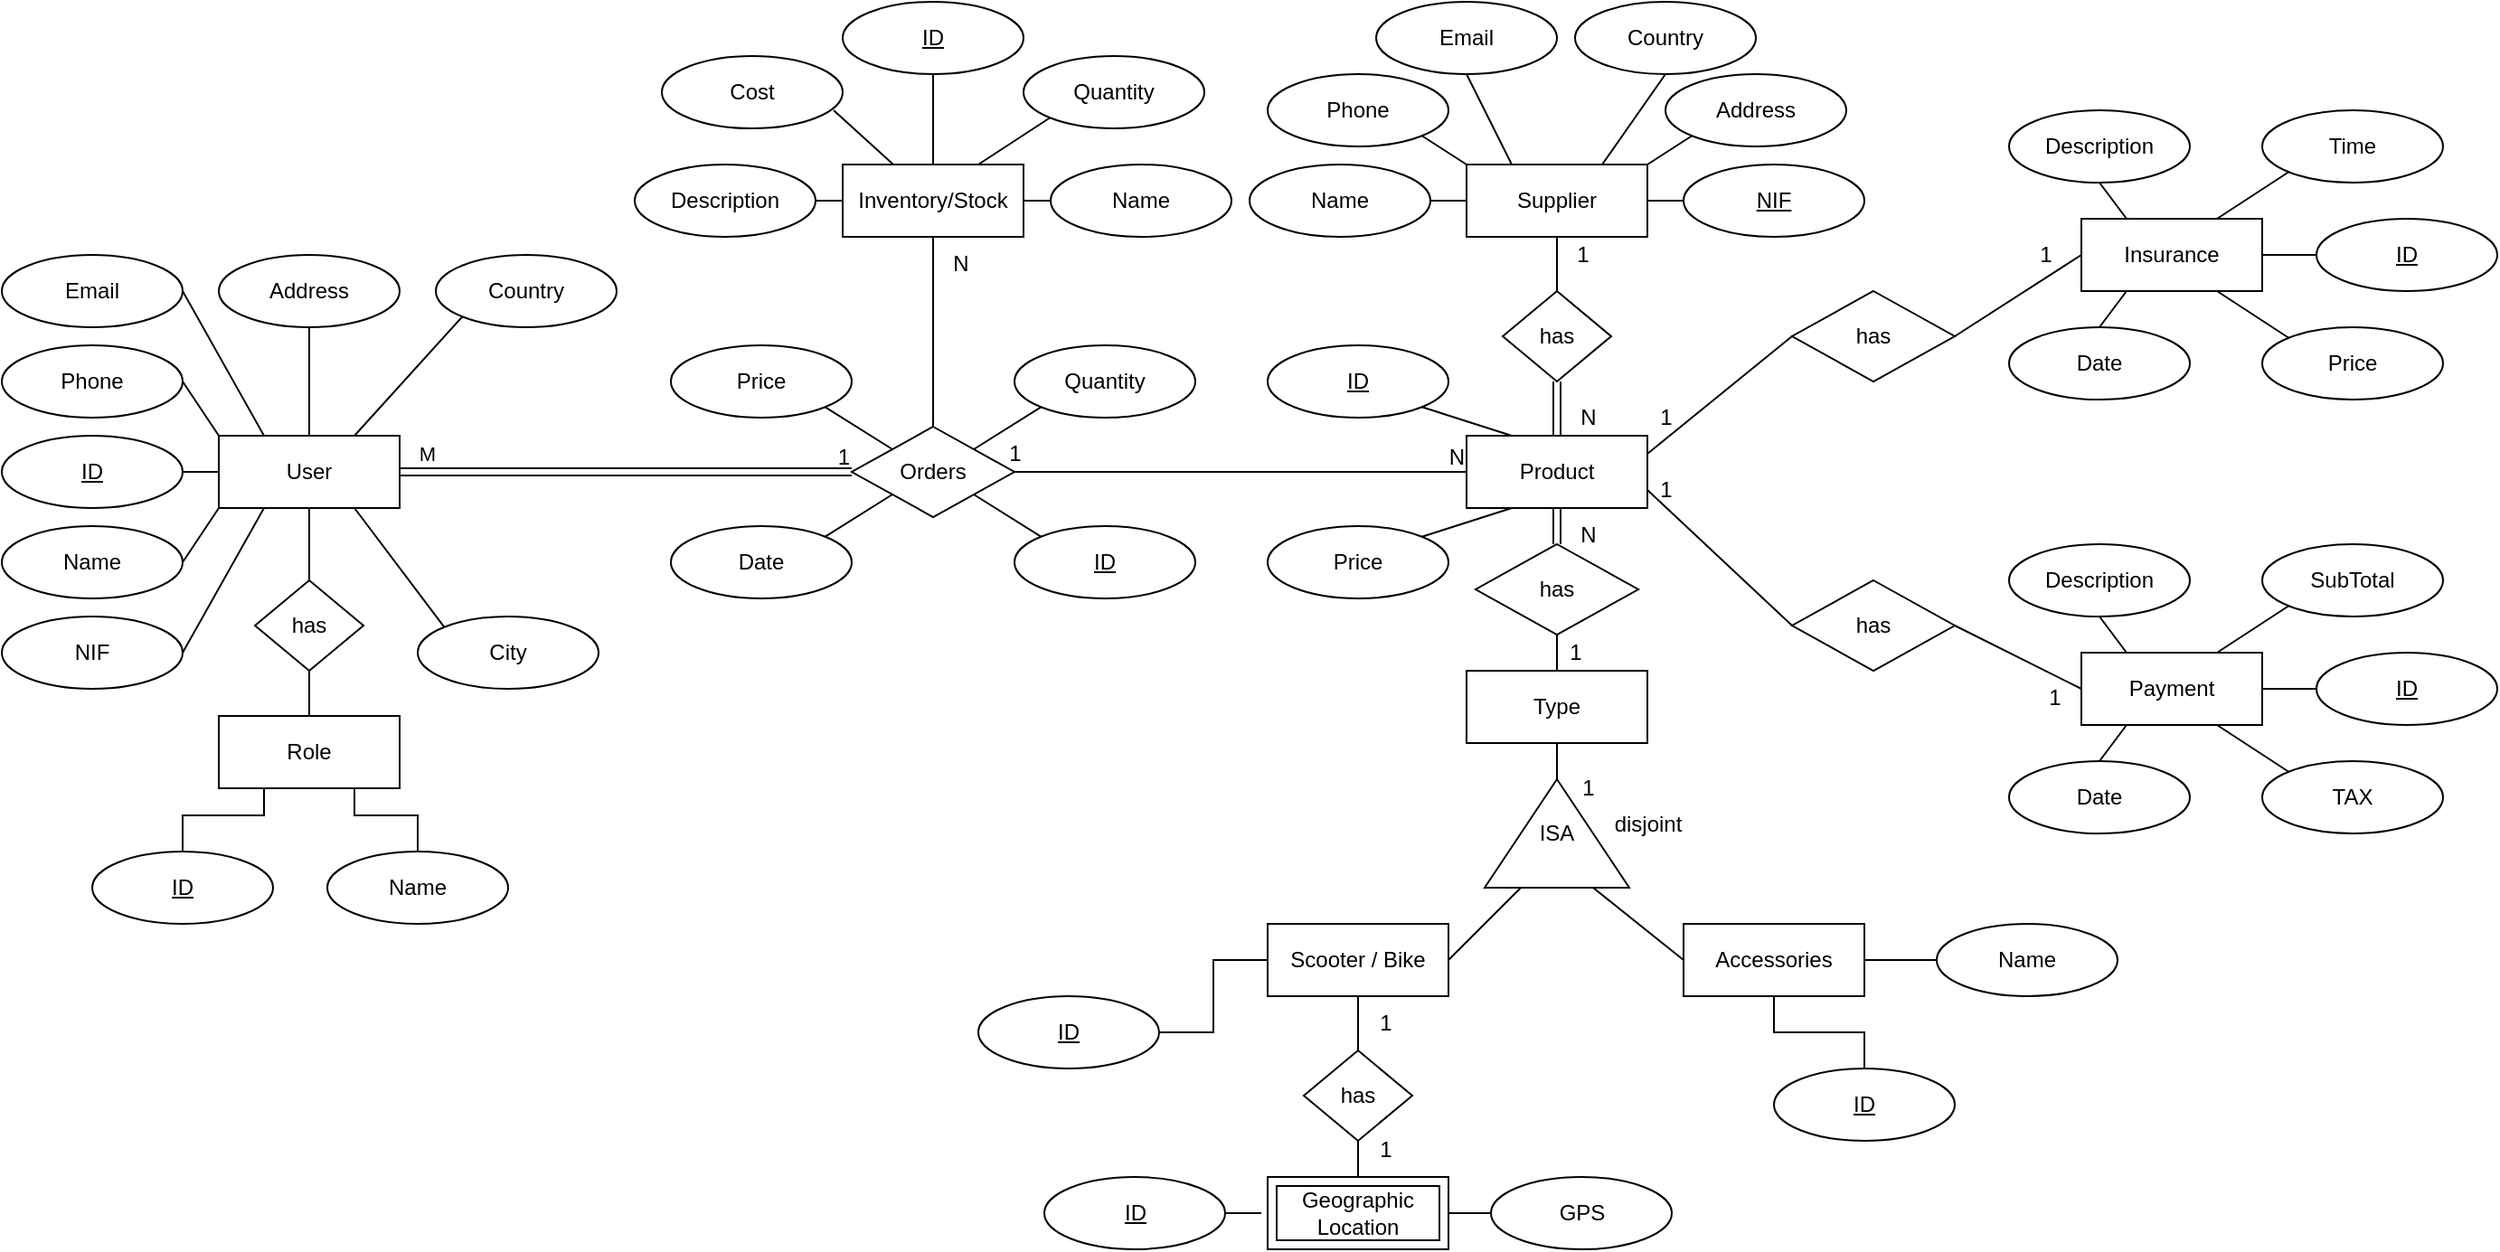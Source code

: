 <mxfile version="21.1.5" type="github">
  <diagram name="Page-1" id="WYTNOoOYvNMYCakxZosF">
    <mxGraphModel dx="1208" dy="1931" grid="1" gridSize="10" guides="1" tooltips="1" connect="1" arrows="1" fold="1" page="1" pageScale="1" pageWidth="827" pageHeight="1169" math="0" shadow="0">
      <root>
        <mxCell id="0" />
        <mxCell id="1" parent="0" />
        <mxCell id="CP0y0dlOUkFMPLZaLSoO-42" style="edgeStyle=orthogonalEdgeStyle;rounded=0;orthogonalLoop=1;jettySize=auto;html=1;exitX=0.5;exitY=1;exitDx=0;exitDy=0;entryX=0.5;entryY=0;entryDx=0;entryDy=0;endArrow=none;endFill=0;" parent="1" source="9jfMbnJ6UVAm21j0P12a-1" target="CP0y0dlOUkFMPLZaLSoO-40" edge="1">
          <mxGeometry relative="1" as="geometry" />
        </mxCell>
        <mxCell id="9jfMbnJ6UVAm21j0P12a-1" value="User" style="whiteSpace=wrap;html=1;align=center;" parent="1" vertex="1">
          <mxGeometry x="120" y="120" width="100" height="40" as="geometry" />
        </mxCell>
        <mxCell id="9jfMbnJ6UVAm21j0P12a-5" value="ID" style="ellipse;whiteSpace=wrap;html=1;align=center;fontStyle=4;" parent="1" vertex="1">
          <mxGeometry y="120" width="100" height="40" as="geometry" />
        </mxCell>
        <mxCell id="9jfMbnJ6UVAm21j0P12a-6" value="Name" style="ellipse;whiteSpace=wrap;html=1;align=center;" parent="1" vertex="1">
          <mxGeometry y="170" width="100" height="40" as="geometry" />
        </mxCell>
        <mxCell id="9jfMbnJ6UVAm21j0P12a-7" value="City" style="ellipse;whiteSpace=wrap;html=1;align=center;" parent="1" vertex="1">
          <mxGeometry x="230" y="220" width="100" height="40" as="geometry" />
        </mxCell>
        <mxCell id="9jfMbnJ6UVAm21j0P12a-8" value="Phone" style="ellipse;whiteSpace=wrap;html=1;align=center;" parent="1" vertex="1">
          <mxGeometry y="70" width="100" height="40" as="geometry" />
        </mxCell>
        <mxCell id="9jfMbnJ6UVAm21j0P12a-9" value="Email" style="ellipse;whiteSpace=wrap;html=1;align=center;" parent="1" vertex="1">
          <mxGeometry y="20" width="100" height="40" as="geometry" />
        </mxCell>
        <mxCell id="9jfMbnJ6UVAm21j0P12a-10" value="Address" style="ellipse;whiteSpace=wrap;html=1;align=center;" parent="1" vertex="1">
          <mxGeometry x="120" y="20" width="100" height="40" as="geometry" />
        </mxCell>
        <mxCell id="9jfMbnJ6UVAm21j0P12a-11" value="Country" style="ellipse;whiteSpace=wrap;html=1;align=center;" parent="1" vertex="1">
          <mxGeometry x="240" y="20" width="100" height="40" as="geometry" />
        </mxCell>
        <mxCell id="9jfMbnJ6UVAm21j0P12a-12" value="NIF" style="ellipse;whiteSpace=wrap;html=1;align=center;" parent="1" vertex="1">
          <mxGeometry y="220" width="100" height="40" as="geometry" />
        </mxCell>
        <mxCell id="9jfMbnJ6UVAm21j0P12a-15" value="" style="endArrow=none;html=1;rounded=0;exitX=0.25;exitY=1;exitDx=0;exitDy=0;entryX=1;entryY=0.5;entryDx=0;entryDy=0;" parent="1" source="9jfMbnJ6UVAm21j0P12a-1" target="9jfMbnJ6UVAm21j0P12a-12" edge="1">
          <mxGeometry relative="1" as="geometry">
            <mxPoint x="260" y="350" as="sourcePoint" />
            <mxPoint x="420" y="350" as="targetPoint" />
          </mxGeometry>
        </mxCell>
        <mxCell id="9jfMbnJ6UVAm21j0P12a-16" value="" style="endArrow=none;html=1;rounded=0;exitX=0.75;exitY=1;exitDx=0;exitDy=0;entryX=0;entryY=0;entryDx=0;entryDy=0;" parent="1" source="9jfMbnJ6UVAm21j0P12a-1" target="9jfMbnJ6UVAm21j0P12a-7" edge="1">
          <mxGeometry relative="1" as="geometry">
            <mxPoint x="155" y="170" as="sourcePoint" />
            <mxPoint x="110" y="260" as="targetPoint" />
          </mxGeometry>
        </mxCell>
        <mxCell id="9jfMbnJ6UVAm21j0P12a-17" value="" style="endArrow=none;html=1;rounded=0;exitX=0;exitY=1;exitDx=0;exitDy=0;entryX=1;entryY=0.5;entryDx=0;entryDy=0;" parent="1" source="9jfMbnJ6UVAm21j0P12a-1" target="9jfMbnJ6UVAm21j0P12a-6" edge="1">
          <mxGeometry relative="1" as="geometry">
            <mxPoint x="165" y="180" as="sourcePoint" />
            <mxPoint x="120" y="270" as="targetPoint" />
          </mxGeometry>
        </mxCell>
        <mxCell id="9jfMbnJ6UVAm21j0P12a-18" value="" style="endArrow=none;html=1;rounded=0;entryX=1;entryY=0.5;entryDx=0;entryDy=0;" parent="1" target="9jfMbnJ6UVAm21j0P12a-8" edge="1">
          <mxGeometry relative="1" as="geometry">
            <mxPoint x="120" y="120" as="sourcePoint" />
            <mxPoint x="130" y="280" as="targetPoint" />
          </mxGeometry>
        </mxCell>
        <mxCell id="9jfMbnJ6UVAm21j0P12a-19" value="" style="endArrow=none;html=1;rounded=0;exitX=0;exitY=0.5;exitDx=0;exitDy=0;entryX=1;entryY=0.5;entryDx=0;entryDy=0;" parent="1" source="9jfMbnJ6UVAm21j0P12a-1" target="9jfMbnJ6UVAm21j0P12a-5" edge="1">
          <mxGeometry relative="1" as="geometry">
            <mxPoint x="185" y="200" as="sourcePoint" />
            <mxPoint x="140" y="290" as="targetPoint" />
          </mxGeometry>
        </mxCell>
        <mxCell id="9jfMbnJ6UVAm21j0P12a-20" value="" style="endArrow=none;html=1;rounded=0;exitX=1;exitY=0.5;exitDx=0;exitDy=0;entryX=0.25;entryY=0;entryDx=0;entryDy=0;" parent="1" source="9jfMbnJ6UVAm21j0P12a-9" target="9jfMbnJ6UVAm21j0P12a-1" edge="1">
          <mxGeometry relative="1" as="geometry">
            <mxPoint x="195" y="210" as="sourcePoint" />
            <mxPoint x="150" y="300" as="targetPoint" />
          </mxGeometry>
        </mxCell>
        <mxCell id="9jfMbnJ6UVAm21j0P12a-21" value="" style="endArrow=none;html=1;rounded=0;exitX=0.5;exitY=1;exitDx=0;exitDy=0;" parent="1" source="9jfMbnJ6UVAm21j0P12a-10" edge="1">
          <mxGeometry relative="1" as="geometry">
            <mxPoint x="205" y="220" as="sourcePoint" />
            <mxPoint x="170" y="120" as="targetPoint" />
          </mxGeometry>
        </mxCell>
        <mxCell id="9jfMbnJ6UVAm21j0P12a-22" value="" style="endArrow=none;html=1;rounded=0;exitX=0;exitY=1;exitDx=0;exitDy=0;entryX=0.75;entryY=0;entryDx=0;entryDy=0;" parent="1" source="9jfMbnJ6UVAm21j0P12a-11" target="9jfMbnJ6UVAm21j0P12a-1" edge="1">
          <mxGeometry relative="1" as="geometry">
            <mxPoint x="215" y="230" as="sourcePoint" />
            <mxPoint x="170" y="320" as="targetPoint" />
          </mxGeometry>
        </mxCell>
        <mxCell id="9jfMbnJ6UVAm21j0P12a-35" value="" style="shape=link;html=1;rounded=0;entryX=0;entryY=0.5;entryDx=0;entryDy=0;" parent="1" target="9jfMbnJ6UVAm21j0P12a-38" edge="1">
          <mxGeometry relative="1" as="geometry">
            <mxPoint x="220" y="140" as="sourcePoint" />
            <mxPoint x="370" y="140" as="targetPoint" />
          </mxGeometry>
        </mxCell>
        <mxCell id="9jfMbnJ6UVAm21j0P12a-36" value="1" style="resizable=0;html=1;whiteSpace=wrap;align=right;verticalAlign=bottom;" parent="9jfMbnJ6UVAm21j0P12a-35" connectable="0" vertex="1">
          <mxGeometry x="1" relative="1" as="geometry" />
        </mxCell>
        <mxCell id="9jfMbnJ6UVAm21j0P12a-37" value="M" style="edgeLabel;html=1;align=center;verticalAlign=middle;resizable=0;points=[];" parent="9jfMbnJ6UVAm21j0P12a-35" vertex="1" connectable="0">
          <mxGeometry x="-0.884" y="6" relative="1" as="geometry">
            <mxPoint y="-4" as="offset" />
          </mxGeometry>
        </mxCell>
        <mxCell id="CP0y0dlOUkFMPLZaLSoO-14" style="edgeStyle=orthogonalEdgeStyle;rounded=0;orthogonalLoop=1;jettySize=auto;html=1;exitX=0.5;exitY=0;exitDx=0;exitDy=0;entryX=0.5;entryY=1;entryDx=0;entryDy=0;endArrow=none;endFill=0;" parent="1" source="9jfMbnJ6UVAm21j0P12a-38" target="9jfMbnJ6UVAm21j0P12a-53" edge="1">
          <mxGeometry relative="1" as="geometry" />
        </mxCell>
        <mxCell id="9jfMbnJ6UVAm21j0P12a-38" value="Orders" style="shape=rhombus;perimeter=rhombusPerimeter;whiteSpace=wrap;html=1;align=center;" parent="1" vertex="1">
          <mxGeometry x="470" y="115" width="90" height="50" as="geometry" />
        </mxCell>
        <mxCell id="9jfMbnJ6UVAm21j0P12a-39" value="Price" style="ellipse;whiteSpace=wrap;html=1;align=center;" parent="1" vertex="1">
          <mxGeometry x="370" y="70" width="100" height="40" as="geometry" />
        </mxCell>
        <mxCell id="9jfMbnJ6UVAm21j0P12a-40" value="Quantity" style="ellipse;whiteSpace=wrap;html=1;align=center;" parent="1" vertex="1">
          <mxGeometry x="560" y="70" width="100" height="40" as="geometry" />
        </mxCell>
        <mxCell id="9jfMbnJ6UVAm21j0P12a-42" value="&lt;u&gt;ID&lt;/u&gt;" style="ellipse;whiteSpace=wrap;html=1;align=center;" parent="1" vertex="1">
          <mxGeometry x="560" y="170" width="100" height="40" as="geometry" />
        </mxCell>
        <mxCell id="9jfMbnJ6UVAm21j0P12a-43" value="Date" style="ellipse;whiteSpace=wrap;html=1;align=center;" parent="1" vertex="1">
          <mxGeometry x="370" y="170" width="100" height="40" as="geometry" />
        </mxCell>
        <mxCell id="9jfMbnJ6UVAm21j0P12a-44" value="" style="html=1;rounded=0;exitX=1;exitY=0.5;exitDx=0;exitDy=0;endArrow=none;endFill=0;entryX=0;entryY=0.5;entryDx=0;entryDy=0;" parent="1" source="9jfMbnJ6UVAm21j0P12a-38" target="9jfMbnJ6UVAm21j0P12a-65" edge="1">
          <mxGeometry relative="1" as="geometry">
            <mxPoint x="610" y="140" as="sourcePoint" />
            <mxPoint x="780" y="140" as="targetPoint" />
          </mxGeometry>
        </mxCell>
        <mxCell id="9jfMbnJ6UVAm21j0P12a-45" value="N" style="resizable=0;html=1;whiteSpace=wrap;align=right;verticalAlign=bottom;" parent="9jfMbnJ6UVAm21j0P12a-44" connectable="0" vertex="1">
          <mxGeometry x="1" relative="1" as="geometry" />
        </mxCell>
        <mxCell id="9jfMbnJ6UVAm21j0P12a-47" value="" style="endArrow=none;html=1;rounded=0;exitX=1;exitY=1;exitDx=0;exitDy=0;entryX=0;entryY=0;entryDx=0;entryDy=0;" parent="1" source="9jfMbnJ6UVAm21j0P12a-38" target="9jfMbnJ6UVAm21j0P12a-42" edge="1">
          <mxGeometry relative="1" as="geometry">
            <mxPoint x="500" y="250" as="sourcePoint" />
            <mxPoint x="660" y="250" as="targetPoint" />
          </mxGeometry>
        </mxCell>
        <mxCell id="9jfMbnJ6UVAm21j0P12a-49" value="" style="endArrow=none;html=1;rounded=0;exitX=0;exitY=1;exitDx=0;exitDy=0;entryX=1;entryY=0;entryDx=0;entryDy=0;" parent="1" source="9jfMbnJ6UVAm21j0P12a-38" target="9jfMbnJ6UVAm21j0P12a-43" edge="1">
          <mxGeometry relative="1" as="geometry">
            <mxPoint x="535" y="185" as="sourcePoint" />
            <mxPoint x="535" y="260" as="targetPoint" />
          </mxGeometry>
        </mxCell>
        <mxCell id="9jfMbnJ6UVAm21j0P12a-50" value="" style="endArrow=none;html=1;rounded=0;exitX=0;exitY=0;exitDx=0;exitDy=0;entryX=1;entryY=1;entryDx=0;entryDy=0;" parent="1" source="9jfMbnJ6UVAm21j0P12a-38" target="9jfMbnJ6UVAm21j0P12a-39" edge="1">
          <mxGeometry relative="1" as="geometry">
            <mxPoint x="545" y="195" as="sourcePoint" />
            <mxPoint x="545" y="270" as="targetPoint" />
          </mxGeometry>
        </mxCell>
        <mxCell id="9jfMbnJ6UVAm21j0P12a-51" value="" style="endArrow=none;html=1;rounded=0;exitX=1;exitY=0;exitDx=0;exitDy=0;entryX=0;entryY=1;entryDx=0;entryDy=0;" parent="1" source="9jfMbnJ6UVAm21j0P12a-38" target="9jfMbnJ6UVAm21j0P12a-40" edge="1">
          <mxGeometry relative="1" as="geometry">
            <mxPoint x="555" y="205" as="sourcePoint" />
            <mxPoint x="555" y="280" as="targetPoint" />
          </mxGeometry>
        </mxCell>
        <mxCell id="9jfMbnJ6UVAm21j0P12a-53" value="Inventory/Stock" style="whiteSpace=wrap;html=1;align=center;" parent="1" vertex="1">
          <mxGeometry x="465" y="-30" width="100" height="40" as="geometry" />
        </mxCell>
        <mxCell id="9jfMbnJ6UVAm21j0P12a-55" value="Description" style="ellipse;whiteSpace=wrap;html=1;align=center;" parent="1" vertex="1">
          <mxGeometry x="350" y="-30" width="100" height="40" as="geometry" />
        </mxCell>
        <mxCell id="9jfMbnJ6UVAm21j0P12a-56" value="Cost" style="ellipse;whiteSpace=wrap;html=1;align=center;" parent="1" vertex="1">
          <mxGeometry x="365" y="-90" width="100" height="40" as="geometry" />
        </mxCell>
        <mxCell id="9jfMbnJ6UVAm21j0P12a-57" value="&lt;u&gt;ID&lt;/u&gt;" style="ellipse;whiteSpace=wrap;html=1;align=center;" parent="1" vertex="1">
          <mxGeometry x="465" y="-120" width="100" height="40" as="geometry" />
        </mxCell>
        <mxCell id="9jfMbnJ6UVAm21j0P12a-58" value="Quantity" style="ellipse;whiteSpace=wrap;html=1;align=center;" parent="1" vertex="1">
          <mxGeometry x="565" y="-90" width="100" height="40" as="geometry" />
        </mxCell>
        <mxCell id="9jfMbnJ6UVAm21j0P12a-59" value="Name" style="ellipse;whiteSpace=wrap;html=1;align=center;" parent="1" vertex="1">
          <mxGeometry x="580" y="-30" width="100" height="40" as="geometry" />
        </mxCell>
        <mxCell id="9jfMbnJ6UVAm21j0P12a-60" value="" style="endArrow=none;html=1;rounded=0;exitX=1;exitY=0.5;exitDx=0;exitDy=0;entryX=0;entryY=0.5;entryDx=0;entryDy=0;" parent="1" source="9jfMbnJ6UVAm21j0P12a-55" target="9jfMbnJ6UVAm21j0P12a-53" edge="1">
          <mxGeometry relative="1" as="geometry">
            <mxPoint x="480" y="-50" as="sourcePoint" />
            <mxPoint x="640" y="-50" as="targetPoint" />
          </mxGeometry>
        </mxCell>
        <mxCell id="9jfMbnJ6UVAm21j0P12a-61" value="" style="endArrow=none;html=1;rounded=0;exitX=0;exitY=0.5;exitDx=0;exitDy=0;entryX=1;entryY=0.5;entryDx=0;entryDy=0;" parent="1" source="9jfMbnJ6UVAm21j0P12a-59" target="9jfMbnJ6UVAm21j0P12a-53" edge="1">
          <mxGeometry relative="1" as="geometry">
            <mxPoint x="460" as="sourcePoint" />
            <mxPoint x="475" as="targetPoint" />
          </mxGeometry>
        </mxCell>
        <mxCell id="9jfMbnJ6UVAm21j0P12a-62" value="" style="endArrow=none;html=1;rounded=0;" parent="1" target="9jfMbnJ6UVAm21j0P12a-53" edge="1">
          <mxGeometry relative="1" as="geometry">
            <mxPoint x="460" y="-60" as="sourcePoint" />
            <mxPoint x="485" y="10" as="targetPoint" />
          </mxGeometry>
        </mxCell>
        <mxCell id="9jfMbnJ6UVAm21j0P12a-63" value="" style="endArrow=none;html=1;rounded=0;exitX=0;exitY=1;exitDx=0;exitDy=0;entryX=0.75;entryY=0;entryDx=0;entryDy=0;" parent="1" source="9jfMbnJ6UVAm21j0P12a-58" target="9jfMbnJ6UVAm21j0P12a-53" edge="1">
          <mxGeometry relative="1" as="geometry">
            <mxPoint x="471" y="-48" as="sourcePoint" />
            <mxPoint x="503" y="-20" as="targetPoint" />
          </mxGeometry>
        </mxCell>
        <mxCell id="9jfMbnJ6UVAm21j0P12a-64" value="" style="endArrow=none;html=1;rounded=0;exitX=0.5;exitY=1;exitDx=0;exitDy=0;entryX=0.5;entryY=0;entryDx=0;entryDy=0;" parent="1" source="9jfMbnJ6UVAm21j0P12a-57" target="9jfMbnJ6UVAm21j0P12a-53" edge="1">
          <mxGeometry relative="1" as="geometry">
            <mxPoint x="481" y="-38" as="sourcePoint" />
            <mxPoint x="520" y="-50" as="targetPoint" />
          </mxGeometry>
        </mxCell>
        <mxCell id="9jfMbnJ6UVAm21j0P12a-65" value="Product" style="whiteSpace=wrap;html=1;align=center;" parent="1" vertex="1">
          <mxGeometry x="810" y="120" width="100" height="40" as="geometry" />
        </mxCell>
        <mxCell id="9jfMbnJ6UVAm21j0P12a-66" value="Supplier" style="whiteSpace=wrap;html=1;align=center;" parent="1" vertex="1">
          <mxGeometry x="810" y="-30" width="100" height="40" as="geometry" />
        </mxCell>
        <mxCell id="9jfMbnJ6UVAm21j0P12a-70" value="&lt;u&gt;ID&lt;/u&gt;" style="ellipse;whiteSpace=wrap;html=1;align=center;" parent="1" vertex="1">
          <mxGeometry x="700" y="70" width="100" height="40" as="geometry" />
        </mxCell>
        <mxCell id="9jfMbnJ6UVAm21j0P12a-71" value="Price" style="ellipse;whiteSpace=wrap;html=1;align=center;" parent="1" vertex="1">
          <mxGeometry x="700" y="170" width="100" height="40" as="geometry" />
        </mxCell>
        <mxCell id="9jfMbnJ6UVAm21j0P12a-72" value="" style="endArrow=none;html=1;rounded=0;exitX=0.25;exitY=0;exitDx=0;exitDy=0;entryX=1;entryY=1;entryDx=0;entryDy=0;" parent="1" source="9jfMbnJ6UVAm21j0P12a-65" target="9jfMbnJ6UVAm21j0P12a-70" edge="1">
          <mxGeometry relative="1" as="geometry">
            <mxPoint x="750" y="110" as="sourcePoint" />
            <mxPoint x="950" y="100" as="targetPoint" />
          </mxGeometry>
        </mxCell>
        <mxCell id="9jfMbnJ6UVAm21j0P12a-73" value="" style="endArrow=none;html=1;rounded=0;exitX=0.25;exitY=1;exitDx=0;exitDy=0;entryX=1;entryY=0;entryDx=0;entryDy=0;" parent="1" source="9jfMbnJ6UVAm21j0P12a-65" target="9jfMbnJ6UVAm21j0P12a-71" edge="1">
          <mxGeometry relative="1" as="geometry">
            <mxPoint x="920" y="130" as="sourcePoint" />
            <mxPoint x="955" y="114" as="targetPoint" />
          </mxGeometry>
        </mxCell>
        <mxCell id="9jfMbnJ6UVAm21j0P12a-74" value="ISA" style="triangle;whiteSpace=wrap;html=1;direction=north;" parent="1" vertex="1">
          <mxGeometry x="820" y="310" width="80" height="60" as="geometry" />
        </mxCell>
        <mxCell id="9jfMbnJ6UVAm21j0P12a-75" value="Scooter / Bike" style="whiteSpace=wrap;html=1;align=center;" parent="1" vertex="1">
          <mxGeometry x="700" y="390" width="100" height="40" as="geometry" />
        </mxCell>
        <mxCell id="CP0y0dlOUkFMPLZaLSoO-31" style="edgeStyle=orthogonalEdgeStyle;rounded=0;orthogonalLoop=1;jettySize=auto;html=1;exitX=0.5;exitY=1;exitDx=0;exitDy=0;entryX=0.5;entryY=0;entryDx=0;entryDy=0;endArrow=none;endFill=0;" parent="1" source="9jfMbnJ6UVAm21j0P12a-76" target="CP0y0dlOUkFMPLZaLSoO-30" edge="1">
          <mxGeometry relative="1" as="geometry" />
        </mxCell>
        <mxCell id="CP0y0dlOUkFMPLZaLSoO-34" style="edgeStyle=orthogonalEdgeStyle;rounded=0;orthogonalLoop=1;jettySize=auto;html=1;exitX=1;exitY=0.5;exitDx=0;exitDy=0;entryX=0;entryY=0.5;entryDx=0;entryDy=0;endArrow=none;endFill=0;" parent="1" source="9jfMbnJ6UVAm21j0P12a-76" target="CP0y0dlOUkFMPLZaLSoO-33" edge="1">
          <mxGeometry relative="1" as="geometry" />
        </mxCell>
        <mxCell id="9jfMbnJ6UVAm21j0P12a-76" value="Accessories" style="whiteSpace=wrap;html=1;align=center;" parent="1" vertex="1">
          <mxGeometry x="930" y="390" width="100" height="40" as="geometry" />
        </mxCell>
        <mxCell id="9jfMbnJ6UVAm21j0P12a-77" value="" style="endArrow=none;html=1;rounded=0;entryX=0;entryY=0.25;entryDx=0;entryDy=0;exitX=1;exitY=0.5;exitDx=0;exitDy=0;" parent="1" source="9jfMbnJ6UVAm21j0P12a-75" target="9jfMbnJ6UVAm21j0P12a-74" edge="1">
          <mxGeometry width="50" height="50" relative="1" as="geometry">
            <mxPoint x="870" y="460" as="sourcePoint" />
            <mxPoint x="870" y="380" as="targetPoint" />
          </mxGeometry>
        </mxCell>
        <mxCell id="9jfMbnJ6UVAm21j0P12a-78" value="" style="endArrow=none;html=1;rounded=0;entryX=0;entryY=0.75;entryDx=0;entryDy=0;exitX=0;exitY=0.5;exitDx=0;exitDy=0;" parent="1" source="9jfMbnJ6UVAm21j0P12a-76" target="9jfMbnJ6UVAm21j0P12a-74" edge="1">
          <mxGeometry width="50" height="50" relative="1" as="geometry">
            <mxPoint x="880" y="470" as="sourcePoint" />
            <mxPoint x="880" y="390" as="targetPoint" />
            <Array as="points">
              <mxPoint x="930" y="410" />
            </Array>
          </mxGeometry>
        </mxCell>
        <mxCell id="9jfMbnJ6UVAm21j0P12a-83" value="disjoint" style="text;html=1;align=center;verticalAlign=middle;resizable=0;points=[];autosize=1;strokeColor=none;fillColor=none;" parent="1" vertex="1">
          <mxGeometry x="880" y="320" width="60" height="30" as="geometry" />
        </mxCell>
        <mxCell id="9jfMbnJ6UVAm21j0P12a-84" value="Geographic Location" style="shape=ext;margin=3;double=1;whiteSpace=wrap;html=1;align=center;" parent="1" vertex="1">
          <mxGeometry x="700" y="530" width="100" height="40" as="geometry" />
        </mxCell>
        <mxCell id="9jfMbnJ6UVAm21j0P12a-86" value="&lt;u&gt;ID&lt;/u&gt;" style="ellipse;whiteSpace=wrap;html=1;align=center;" parent="1" vertex="1">
          <mxGeometry x="576.5" y="530" width="100" height="40" as="geometry" />
        </mxCell>
        <mxCell id="9jfMbnJ6UVAm21j0P12a-87" value="GPS" style="ellipse;whiteSpace=wrap;html=1;align=center;" parent="1" vertex="1">
          <mxGeometry x="823.5" y="530" width="100" height="40" as="geometry" />
        </mxCell>
        <mxCell id="9jfMbnJ6UVAm21j0P12a-89" value="" style="endArrow=none;html=1;rounded=0;exitX=1;exitY=0.5;exitDx=0;exitDy=0;" parent="1" source="9jfMbnJ6UVAm21j0P12a-86" edge="1">
          <mxGeometry relative="1" as="geometry">
            <mxPoint x="716.5" y="560" as="sourcePoint" />
            <mxPoint x="696.5" y="550" as="targetPoint" />
          </mxGeometry>
        </mxCell>
        <mxCell id="9jfMbnJ6UVAm21j0P12a-91" value="" style="endArrow=none;html=1;rounded=0;exitX=0;exitY=0.5;exitDx=0;exitDy=0;entryX=1;entryY=0.5;entryDx=0;entryDy=0;" parent="1" source="9jfMbnJ6UVAm21j0P12a-87" target="9jfMbnJ6UVAm21j0P12a-84" edge="1">
          <mxGeometry relative="1" as="geometry">
            <mxPoint x="686.5" y="560" as="sourcePoint" />
            <mxPoint x="706.5" y="560" as="targetPoint" />
          </mxGeometry>
        </mxCell>
        <mxCell id="9jfMbnJ6UVAm21j0P12a-93" value="" style="endArrow=none;html=1;rounded=0;exitX=1;exitY=0.75;exitDx=0;exitDy=0;entryX=0;entryY=0.5;entryDx=0;entryDy=0;" parent="1" source="9jfMbnJ6UVAm21j0P12a-65" target="9jfMbnJ6UVAm21j0P12a-96" edge="1">
          <mxGeometry relative="1" as="geometry">
            <mxPoint x="970" y="140" as="sourcePoint" />
            <mxPoint x="1130" y="140" as="targetPoint" />
          </mxGeometry>
        </mxCell>
        <mxCell id="9jfMbnJ6UVAm21j0P12a-95" value="has" style="shape=rhombus;perimeter=rhombusPerimeter;whiteSpace=wrap;html=1;align=center;" parent="1" vertex="1">
          <mxGeometry x="990" y="40" width="90" height="50" as="geometry" />
        </mxCell>
        <mxCell id="9jfMbnJ6UVAm21j0P12a-96" value="has" style="shape=rhombus;perimeter=rhombusPerimeter;whiteSpace=wrap;html=1;align=center;" parent="1" vertex="1">
          <mxGeometry x="990" y="200" width="90" height="50" as="geometry" />
        </mxCell>
        <mxCell id="9jfMbnJ6UVAm21j0P12a-97" value="" style="endArrow=none;html=1;rounded=0;exitX=1;exitY=0.25;exitDx=0;exitDy=0;entryX=0;entryY=0.5;entryDx=0;entryDy=0;" parent="1" source="9jfMbnJ6UVAm21j0P12a-65" target="9jfMbnJ6UVAm21j0P12a-95" edge="1">
          <mxGeometry relative="1" as="geometry">
            <mxPoint x="920" y="160" as="sourcePoint" />
            <mxPoint x="1093" y="212" as="targetPoint" />
          </mxGeometry>
        </mxCell>
        <mxCell id="9jfMbnJ6UVAm21j0P12a-98" value="Insurance" style="whiteSpace=wrap;html=1;align=center;" parent="1" vertex="1">
          <mxGeometry x="1150" width="100" height="40" as="geometry" />
        </mxCell>
        <mxCell id="9jfMbnJ6UVAm21j0P12a-99" value="Payment" style="whiteSpace=wrap;html=1;align=center;" parent="1" vertex="1">
          <mxGeometry x="1150" y="240" width="100" height="40" as="geometry" />
        </mxCell>
        <mxCell id="9jfMbnJ6UVAm21j0P12a-100" value="" style="endArrow=none;html=1;rounded=0;exitX=1;exitY=0.5;exitDx=0;exitDy=0;entryX=0;entryY=0.5;entryDx=0;entryDy=0;" parent="1" source="9jfMbnJ6UVAm21j0P12a-95" target="9jfMbnJ6UVAm21j0P12a-98" edge="1">
          <mxGeometry relative="1" as="geometry">
            <mxPoint x="920" y="140" as="sourcePoint" />
            <mxPoint x="1043" y="97" as="targetPoint" />
          </mxGeometry>
        </mxCell>
        <mxCell id="9jfMbnJ6UVAm21j0P12a-102" value="" style="endArrow=none;html=1;rounded=0;exitX=1;exitY=0.5;exitDx=0;exitDy=0;entryX=0;entryY=0.5;entryDx=0;entryDy=0;" parent="1" source="9jfMbnJ6UVAm21j0P12a-96" target="9jfMbnJ6UVAm21j0P12a-99" edge="1">
          <mxGeometry relative="1" as="geometry">
            <mxPoint x="1088" y="72" as="sourcePoint" />
            <mxPoint x="1160" y="50" as="targetPoint" />
          </mxGeometry>
        </mxCell>
        <mxCell id="9jfMbnJ6UVAm21j0P12a-103" value="&lt;u&gt;ID&lt;/u&gt;" style="ellipse;whiteSpace=wrap;html=1;align=center;" parent="1" vertex="1">
          <mxGeometry x="1280" y="240" width="100" height="40" as="geometry" />
        </mxCell>
        <mxCell id="9jfMbnJ6UVAm21j0P12a-104" value="TAX" style="ellipse;whiteSpace=wrap;html=1;align=center;" parent="1" vertex="1">
          <mxGeometry x="1250" y="300" width="100" height="40" as="geometry" />
        </mxCell>
        <mxCell id="9jfMbnJ6UVAm21j0P12a-105" value="Date" style="ellipse;whiteSpace=wrap;html=1;align=center;" parent="1" vertex="1">
          <mxGeometry x="1110" y="300" width="100" height="40" as="geometry" />
        </mxCell>
        <mxCell id="9jfMbnJ6UVAm21j0P12a-106" value="SubTotal" style="ellipse;whiteSpace=wrap;html=1;align=center;" parent="1" vertex="1">
          <mxGeometry x="1250" y="180" width="100" height="40" as="geometry" />
        </mxCell>
        <mxCell id="9jfMbnJ6UVAm21j0P12a-107" value="Description" style="ellipse;whiteSpace=wrap;html=1;align=center;" parent="1" vertex="1">
          <mxGeometry x="1110" y="180" width="100" height="40" as="geometry" />
        </mxCell>
        <mxCell id="9jfMbnJ6UVAm21j0P12a-108" value="&lt;u&gt;ID&lt;/u&gt;" style="ellipse;whiteSpace=wrap;html=1;align=center;" parent="1" vertex="1">
          <mxGeometry x="1280" width="100" height="40" as="geometry" />
        </mxCell>
        <mxCell id="9jfMbnJ6UVAm21j0P12a-109" value="Date" style="ellipse;whiteSpace=wrap;html=1;align=center;" parent="1" vertex="1">
          <mxGeometry x="1110" y="60" width="100" height="40" as="geometry" />
        </mxCell>
        <mxCell id="9jfMbnJ6UVAm21j0P12a-110" value="Price" style="ellipse;whiteSpace=wrap;html=1;align=center;" parent="1" vertex="1">
          <mxGeometry x="1250" y="60" width="100" height="40" as="geometry" />
        </mxCell>
        <mxCell id="9jfMbnJ6UVAm21j0P12a-111" value="Time" style="ellipse;whiteSpace=wrap;html=1;align=center;" parent="1" vertex="1">
          <mxGeometry x="1250" y="-60" width="100" height="40" as="geometry" />
        </mxCell>
        <mxCell id="9jfMbnJ6UVAm21j0P12a-112" value="Description" style="ellipse;whiteSpace=wrap;html=1;align=center;" parent="1" vertex="1">
          <mxGeometry x="1110" y="-60" width="100" height="40" as="geometry" />
        </mxCell>
        <mxCell id="9jfMbnJ6UVAm21j0P12a-113" value="" style="endArrow=none;html=1;rounded=0;exitX=0.5;exitY=1;exitDx=0;exitDy=0;entryX=0.25;entryY=0;entryDx=0;entryDy=0;" parent="1" source="9jfMbnJ6UVAm21j0P12a-107" target="9jfMbnJ6UVAm21j0P12a-99" edge="1">
          <mxGeometry relative="1" as="geometry">
            <mxPoint x="1088" y="237" as="sourcePoint" />
            <mxPoint x="1160" y="270" as="targetPoint" />
          </mxGeometry>
        </mxCell>
        <mxCell id="9jfMbnJ6UVAm21j0P12a-114" value="" style="endArrow=none;html=1;rounded=0;exitX=0;exitY=1;exitDx=0;exitDy=0;entryX=0.75;entryY=0;entryDx=0;entryDy=0;" parent="1" source="9jfMbnJ6UVAm21j0P12a-106" target="9jfMbnJ6UVAm21j0P12a-99" edge="1">
          <mxGeometry relative="1" as="geometry">
            <mxPoint x="1170" y="230" as="sourcePoint" />
            <mxPoint x="1185" y="250" as="targetPoint" />
          </mxGeometry>
        </mxCell>
        <mxCell id="9jfMbnJ6UVAm21j0P12a-115" value="" style="endArrow=none;html=1;rounded=0;exitX=0;exitY=0;exitDx=0;exitDy=0;entryX=0.75;entryY=1;entryDx=0;entryDy=0;" parent="1" source="9jfMbnJ6UVAm21j0P12a-104" target="9jfMbnJ6UVAm21j0P12a-99" edge="1">
          <mxGeometry relative="1" as="geometry">
            <mxPoint x="1275" y="224" as="sourcePoint" />
            <mxPoint x="1235" y="250" as="targetPoint" />
          </mxGeometry>
        </mxCell>
        <mxCell id="9jfMbnJ6UVAm21j0P12a-116" value="" style="endArrow=none;html=1;rounded=0;entryX=0;entryY=0.5;entryDx=0;entryDy=0;" parent="1" source="9jfMbnJ6UVAm21j0P12a-99" target="9jfMbnJ6UVAm21j0P12a-103" edge="1">
          <mxGeometry relative="1" as="geometry">
            <mxPoint x="1285" y="234" as="sourcePoint" />
            <mxPoint x="1245" y="260" as="targetPoint" />
          </mxGeometry>
        </mxCell>
        <mxCell id="9jfMbnJ6UVAm21j0P12a-117" value="" style="endArrow=none;html=1;rounded=0;exitX=0.5;exitY=0;exitDx=0;exitDy=0;entryX=0.25;entryY=1;entryDx=0;entryDy=0;" parent="1" source="9jfMbnJ6UVAm21j0P12a-105" target="9jfMbnJ6UVAm21j0P12a-99" edge="1">
          <mxGeometry relative="1" as="geometry">
            <mxPoint x="1295" y="244" as="sourcePoint" />
            <mxPoint x="1255" y="270" as="targetPoint" />
          </mxGeometry>
        </mxCell>
        <mxCell id="9jfMbnJ6UVAm21j0P12a-118" value="" style="endArrow=none;html=1;rounded=0;exitX=0.5;exitY=0;exitDx=0;exitDy=0;entryX=0.25;entryY=1;entryDx=0;entryDy=0;" parent="1" source="9jfMbnJ6UVAm21j0P12a-109" target="9jfMbnJ6UVAm21j0P12a-98" edge="1">
          <mxGeometry relative="1" as="geometry">
            <mxPoint x="1305" y="254" as="sourcePoint" />
            <mxPoint x="1265" y="280" as="targetPoint" />
          </mxGeometry>
        </mxCell>
        <mxCell id="9jfMbnJ6UVAm21j0P12a-119" value="" style="endArrow=none;html=1;rounded=0;exitX=0.25;exitY=0;exitDx=0;exitDy=0;entryX=0.5;entryY=1;entryDx=0;entryDy=0;" parent="1" source="9jfMbnJ6UVAm21j0P12a-98" target="9jfMbnJ6UVAm21j0P12a-112" edge="1">
          <mxGeometry relative="1" as="geometry">
            <mxPoint x="1170" y="70" as="sourcePoint" />
            <mxPoint x="1185" y="50" as="targetPoint" />
          </mxGeometry>
        </mxCell>
        <mxCell id="9jfMbnJ6UVAm21j0P12a-120" value="" style="endArrow=none;html=1;rounded=0;exitX=0;exitY=0;exitDx=0;exitDy=0;entryX=0.75;entryY=1;entryDx=0;entryDy=0;" parent="1" source="9jfMbnJ6UVAm21j0P12a-110" target="9jfMbnJ6UVAm21j0P12a-98" edge="1">
          <mxGeometry relative="1" as="geometry">
            <mxPoint x="1180" y="80" as="sourcePoint" />
            <mxPoint x="1195" y="60" as="targetPoint" />
          </mxGeometry>
        </mxCell>
        <mxCell id="9jfMbnJ6UVAm21j0P12a-121" value="" style="endArrow=none;html=1;rounded=0;exitX=0.75;exitY=0;exitDx=0;exitDy=0;entryX=0;entryY=1;entryDx=0;entryDy=0;" parent="1" source="9jfMbnJ6UVAm21j0P12a-98" target="9jfMbnJ6UVAm21j0P12a-111" edge="1">
          <mxGeometry relative="1" as="geometry">
            <mxPoint x="1190" y="90" as="sourcePoint" />
            <mxPoint x="1205" y="70" as="targetPoint" />
          </mxGeometry>
        </mxCell>
        <mxCell id="9jfMbnJ6UVAm21j0P12a-122" value="" style="endArrow=none;html=1;rounded=0;exitX=1;exitY=0.5;exitDx=0;exitDy=0;entryX=0;entryY=0.5;entryDx=0;entryDy=0;" parent="1" source="9jfMbnJ6UVAm21j0P12a-98" target="9jfMbnJ6UVAm21j0P12a-108" edge="1">
          <mxGeometry relative="1" as="geometry">
            <mxPoint x="1200" y="100" as="sourcePoint" />
            <mxPoint x="1215" y="80" as="targetPoint" />
          </mxGeometry>
        </mxCell>
        <mxCell id="LeA9c5lIXWHUQjvM3rdj-1" value="&lt;u&gt;NIF&lt;/u&gt;" style="ellipse;whiteSpace=wrap;html=1;align=center;" parent="1" vertex="1">
          <mxGeometry x="930" y="-30" width="100" height="40" as="geometry" />
        </mxCell>
        <mxCell id="LeA9c5lIXWHUQjvM3rdj-2" value="Name" style="ellipse;whiteSpace=wrap;html=1;align=center;" parent="1" vertex="1">
          <mxGeometry x="690" y="-30" width="100" height="40" as="geometry" />
        </mxCell>
        <mxCell id="LeA9c5lIXWHUQjvM3rdj-3" value="Phone" style="ellipse;whiteSpace=wrap;html=1;align=center;" parent="1" vertex="1">
          <mxGeometry x="700" y="-80" width="100" height="40" as="geometry" />
        </mxCell>
        <mxCell id="LeA9c5lIXWHUQjvM3rdj-4" value="Email" style="ellipse;whiteSpace=wrap;html=1;align=center;" parent="1" vertex="1">
          <mxGeometry x="760" y="-120" width="100" height="40" as="geometry" />
        </mxCell>
        <mxCell id="LeA9c5lIXWHUQjvM3rdj-5" value="Address" style="ellipse;whiteSpace=wrap;html=1;align=center;" parent="1" vertex="1">
          <mxGeometry x="920" y="-80" width="100" height="40" as="geometry" />
        </mxCell>
        <mxCell id="LeA9c5lIXWHUQjvM3rdj-6" value="Country" style="ellipse;whiteSpace=wrap;html=1;align=center;" parent="1" vertex="1">
          <mxGeometry x="870" y="-120" width="100" height="40" as="geometry" />
        </mxCell>
        <mxCell id="LeA9c5lIXWHUQjvM3rdj-7" value="" style="endArrow=none;html=1;rounded=0;exitX=0;exitY=0.5;exitDx=0;exitDy=0;entryX=1;entryY=0.5;entryDx=0;entryDy=0;" parent="1" source="9jfMbnJ6UVAm21j0P12a-66" target="LeA9c5lIXWHUQjvM3rdj-2" edge="1">
          <mxGeometry relative="1" as="geometry">
            <mxPoint x="845" y="130" as="sourcePoint" />
            <mxPoint x="795" y="114" as="targetPoint" />
          </mxGeometry>
        </mxCell>
        <mxCell id="LeA9c5lIXWHUQjvM3rdj-8" value="" style="endArrow=none;html=1;rounded=0;entryX=0;entryY=0.5;entryDx=0;entryDy=0;exitX=1;exitY=0.5;exitDx=0;exitDy=0;" parent="1" source="9jfMbnJ6UVAm21j0P12a-66" target="LeA9c5lIXWHUQjvM3rdj-1" edge="1">
          <mxGeometry relative="1" as="geometry">
            <mxPoint x="920" y="20" as="sourcePoint" />
            <mxPoint x="800" as="targetPoint" />
          </mxGeometry>
        </mxCell>
        <mxCell id="LeA9c5lIXWHUQjvM3rdj-9" value="" style="endArrow=none;html=1;rounded=0;exitX=0;exitY=0;exitDx=0;exitDy=0;entryX=1;entryY=1;entryDx=0;entryDy=0;" parent="1" source="9jfMbnJ6UVAm21j0P12a-66" target="LeA9c5lIXWHUQjvM3rdj-3" edge="1">
          <mxGeometry relative="1" as="geometry">
            <mxPoint x="830" y="10" as="sourcePoint" />
            <mxPoint x="810" y="10" as="targetPoint" />
          </mxGeometry>
        </mxCell>
        <mxCell id="LeA9c5lIXWHUQjvM3rdj-10" value="" style="endArrow=none;html=1;rounded=0;entryX=0;entryY=1;entryDx=0;entryDy=0;" parent="1" target="LeA9c5lIXWHUQjvM3rdj-5" edge="1">
          <mxGeometry relative="1" as="geometry">
            <mxPoint x="910" y="-30" as="sourcePoint" />
            <mxPoint x="820" y="20" as="targetPoint" />
          </mxGeometry>
        </mxCell>
        <mxCell id="LeA9c5lIXWHUQjvM3rdj-11" value="" style="endArrow=none;html=1;rounded=0;exitX=0.25;exitY=0;exitDx=0;exitDy=0;entryX=0.5;entryY=1;entryDx=0;entryDy=0;" parent="1" source="9jfMbnJ6UVAm21j0P12a-66" target="LeA9c5lIXWHUQjvM3rdj-4" edge="1">
          <mxGeometry relative="1" as="geometry">
            <mxPoint x="850" y="30" as="sourcePoint" />
            <mxPoint x="830" y="30" as="targetPoint" />
          </mxGeometry>
        </mxCell>
        <mxCell id="LeA9c5lIXWHUQjvM3rdj-12" value="" style="endArrow=none;html=1;rounded=0;exitX=0.75;exitY=0;exitDx=0;exitDy=0;entryX=0.5;entryY=1;entryDx=0;entryDy=0;" parent="1" source="9jfMbnJ6UVAm21j0P12a-66" target="LeA9c5lIXWHUQjvM3rdj-6" edge="1">
          <mxGeometry relative="1" as="geometry">
            <mxPoint x="860" y="40" as="sourcePoint" />
            <mxPoint x="840" y="40" as="targetPoint" />
          </mxGeometry>
        </mxCell>
        <mxCell id="CP0y0dlOUkFMPLZaLSoO-6" style="edgeStyle=orthogonalEdgeStyle;rounded=0;orthogonalLoop=1;jettySize=auto;html=1;exitX=0.5;exitY=0;exitDx=0;exitDy=0;entryX=0.5;entryY=1;entryDx=0;entryDy=0;endArrow=none;endFill=0;" parent="1" source="CP0y0dlOUkFMPLZaLSoO-4" target="9jfMbnJ6UVAm21j0P12a-66" edge="1">
          <mxGeometry relative="1" as="geometry" />
        </mxCell>
        <mxCell id="CP0y0dlOUkFMPLZaLSoO-4" value="&lt;div&gt;has&lt;/div&gt;" style="rhombus;whiteSpace=wrap;html=1;" parent="1" vertex="1">
          <mxGeometry x="830" y="40" width="60" height="50" as="geometry" />
        </mxCell>
        <mxCell id="CP0y0dlOUkFMPLZaLSoO-15" value="&lt;div&gt;N&lt;/div&gt;" style="text;html=1;align=center;verticalAlign=middle;resizable=0;points=[];autosize=1;strokeColor=none;fillColor=none;" parent="1" vertex="1">
          <mxGeometry x="862" y="95" width="30" height="30" as="geometry" />
        </mxCell>
        <mxCell id="CP0y0dlOUkFMPLZaLSoO-16" value="1" style="text;html=1;align=center;verticalAlign=middle;resizable=0;points=[];autosize=1;strokeColor=none;fillColor=none;" parent="1" vertex="1">
          <mxGeometry x="545" y="115" width="30" height="30" as="geometry" />
        </mxCell>
        <mxCell id="CP0y0dlOUkFMPLZaLSoO-17" value="N" style="text;html=1;align=center;verticalAlign=middle;resizable=0;points=[];autosize=1;strokeColor=none;fillColor=none;" parent="1" vertex="1">
          <mxGeometry x="515" y="10" width="30" height="30" as="geometry" />
        </mxCell>
        <mxCell id="CP0y0dlOUkFMPLZaLSoO-18" value="1" style="text;html=1;align=center;verticalAlign=middle;resizable=0;points=[];autosize=1;strokeColor=none;fillColor=none;" parent="1" vertex="1">
          <mxGeometry x="859" y="5" width="30" height="30" as="geometry" />
        </mxCell>
        <mxCell id="CP0y0dlOUkFMPLZaLSoO-24" style="edgeStyle=orthogonalEdgeStyle;rounded=0;orthogonalLoop=1;jettySize=auto;html=1;exitX=0.5;exitY=1;exitDx=0;exitDy=0;entryX=0.5;entryY=0;entryDx=0;entryDy=0;endArrow=none;endFill=0;" parent="1" source="CP0y0dlOUkFMPLZaLSoO-19" target="CP0y0dlOUkFMPLZaLSoO-22" edge="1">
          <mxGeometry relative="1" as="geometry" />
        </mxCell>
        <mxCell id="CP0y0dlOUkFMPLZaLSoO-19" value="has" style="shape=rhombus;perimeter=rhombusPerimeter;whiteSpace=wrap;html=1;align=center;" parent="1" vertex="1">
          <mxGeometry x="815" y="180" width="90" height="50" as="geometry" />
        </mxCell>
        <mxCell id="CP0y0dlOUkFMPLZaLSoO-23" style="edgeStyle=orthogonalEdgeStyle;rounded=0;orthogonalLoop=1;jettySize=auto;html=1;exitX=0.5;exitY=1;exitDx=0;exitDy=0;entryX=1;entryY=0.5;entryDx=0;entryDy=0;endArrow=none;endFill=0;" parent="1" source="CP0y0dlOUkFMPLZaLSoO-22" target="9jfMbnJ6UVAm21j0P12a-74" edge="1">
          <mxGeometry relative="1" as="geometry" />
        </mxCell>
        <mxCell id="CP0y0dlOUkFMPLZaLSoO-22" value="Type" style="whiteSpace=wrap;html=1;align=center;" parent="1" vertex="1">
          <mxGeometry x="810" y="250" width="100" height="40" as="geometry" />
        </mxCell>
        <mxCell id="CP0y0dlOUkFMPLZaLSoO-25" value="1" style="text;html=1;align=center;verticalAlign=middle;resizable=0;points=[];autosize=1;strokeColor=none;fillColor=none;" parent="1" vertex="1">
          <mxGeometry x="855" y="225" width="30" height="30" as="geometry" />
        </mxCell>
        <mxCell id="CP0y0dlOUkFMPLZaLSoO-26" value="1" style="text;html=1;align=center;verticalAlign=middle;resizable=0;points=[];autosize=1;strokeColor=none;fillColor=none;" parent="1" vertex="1">
          <mxGeometry x="862" y="300" width="30" height="30" as="geometry" />
        </mxCell>
        <mxCell id="CP0y0dlOUkFMPLZaLSoO-29" style="edgeStyle=orthogonalEdgeStyle;rounded=0;orthogonalLoop=1;jettySize=auto;html=1;exitX=1;exitY=0.5;exitDx=0;exitDy=0;entryX=0;entryY=0.5;entryDx=0;entryDy=0;endArrow=none;endFill=0;" parent="1" source="CP0y0dlOUkFMPLZaLSoO-28" target="9jfMbnJ6UVAm21j0P12a-75" edge="1">
          <mxGeometry relative="1" as="geometry" />
        </mxCell>
        <mxCell id="CP0y0dlOUkFMPLZaLSoO-28" value="&lt;u&gt;ID&lt;/u&gt;" style="ellipse;whiteSpace=wrap;html=1;align=center;" parent="1" vertex="1">
          <mxGeometry x="540" y="430" width="100" height="40" as="geometry" />
        </mxCell>
        <mxCell id="CP0y0dlOUkFMPLZaLSoO-30" value="&lt;u&gt;ID&lt;/u&gt;" style="ellipse;whiteSpace=wrap;html=1;align=center;" parent="1" vertex="1">
          <mxGeometry x="980" y="470" width="100" height="40" as="geometry" />
        </mxCell>
        <mxCell id="CP0y0dlOUkFMPLZaLSoO-33" value="Name" style="ellipse;whiteSpace=wrap;html=1;align=center;" parent="1" vertex="1">
          <mxGeometry x="1070" y="390" width="100" height="40" as="geometry" />
        </mxCell>
        <mxCell id="CP0y0dlOUkFMPLZaLSoO-35" value="N" style="text;html=1;align=center;verticalAlign=middle;resizable=0;points=[];autosize=1;strokeColor=none;fillColor=none;" parent="1" vertex="1">
          <mxGeometry x="862" y="160" width="30" height="30" as="geometry" />
        </mxCell>
        <mxCell id="CP0y0dlOUkFMPLZaLSoO-36" value="1" style="text;html=1;align=center;verticalAlign=middle;resizable=0;points=[];autosize=1;strokeColor=none;fillColor=none;" parent="1" vertex="1">
          <mxGeometry x="905" y="135" width="30" height="30" as="geometry" />
        </mxCell>
        <mxCell id="CP0y0dlOUkFMPLZaLSoO-37" value="1" style="text;html=1;align=center;verticalAlign=middle;resizable=0;points=[];autosize=1;strokeColor=none;fillColor=none;" parent="1" vertex="1">
          <mxGeometry x="1120" y="250" width="30" height="30" as="geometry" />
        </mxCell>
        <mxCell id="CP0y0dlOUkFMPLZaLSoO-38" value="1" style="text;html=1;align=center;verticalAlign=middle;resizable=0;points=[];autosize=1;strokeColor=none;fillColor=none;" parent="1" vertex="1">
          <mxGeometry x="905" y="95" width="30" height="30" as="geometry" />
        </mxCell>
        <mxCell id="CP0y0dlOUkFMPLZaLSoO-39" value="1" style="text;html=1;align=center;verticalAlign=middle;resizable=0;points=[];autosize=1;strokeColor=none;fillColor=none;" parent="1" vertex="1">
          <mxGeometry x="1115" y="5" width="30" height="30" as="geometry" />
        </mxCell>
        <mxCell id="CP0y0dlOUkFMPLZaLSoO-43" style="edgeStyle=orthogonalEdgeStyle;rounded=0;orthogonalLoop=1;jettySize=auto;html=1;exitX=0.5;exitY=1;exitDx=0;exitDy=0;entryX=0.5;entryY=0;entryDx=0;entryDy=0;endArrow=none;endFill=0;" parent="1" source="CP0y0dlOUkFMPLZaLSoO-40" target="CP0y0dlOUkFMPLZaLSoO-41" edge="1">
          <mxGeometry relative="1" as="geometry" />
        </mxCell>
        <mxCell id="CP0y0dlOUkFMPLZaLSoO-40" value="&lt;div&gt;has&lt;/div&gt;" style="rhombus;whiteSpace=wrap;html=1;" parent="1" vertex="1">
          <mxGeometry x="140" y="200" width="60" height="50" as="geometry" />
        </mxCell>
        <mxCell id="CP0y0dlOUkFMPLZaLSoO-41" value="Role" style="whiteSpace=wrap;html=1;align=center;" parent="1" vertex="1">
          <mxGeometry x="120" y="275" width="100" height="40" as="geometry" />
        </mxCell>
        <mxCell id="CP0y0dlOUkFMPLZaLSoO-46" style="edgeStyle=orthogonalEdgeStyle;rounded=0;orthogonalLoop=1;jettySize=auto;html=1;exitX=0.5;exitY=0;exitDx=0;exitDy=0;entryX=0.25;entryY=1;entryDx=0;entryDy=0;endArrow=none;endFill=0;" parent="1" source="CP0y0dlOUkFMPLZaLSoO-44" target="CP0y0dlOUkFMPLZaLSoO-41" edge="1">
          <mxGeometry relative="1" as="geometry" />
        </mxCell>
        <mxCell id="CP0y0dlOUkFMPLZaLSoO-44" value="ID" style="ellipse;whiteSpace=wrap;html=1;align=center;fontStyle=4;" parent="1" vertex="1">
          <mxGeometry x="50" y="350" width="100" height="40" as="geometry" />
        </mxCell>
        <mxCell id="CP0y0dlOUkFMPLZaLSoO-47" style="edgeStyle=orthogonalEdgeStyle;rounded=0;orthogonalLoop=1;jettySize=auto;html=1;exitX=0.5;exitY=0;exitDx=0;exitDy=0;entryX=0.75;entryY=1;entryDx=0;entryDy=0;endArrow=none;endFill=0;" parent="1" source="CP0y0dlOUkFMPLZaLSoO-45" target="CP0y0dlOUkFMPLZaLSoO-41" edge="1">
          <mxGeometry relative="1" as="geometry" />
        </mxCell>
        <mxCell id="CP0y0dlOUkFMPLZaLSoO-45" value="Name" style="ellipse;whiteSpace=wrap;html=1;align=center;" parent="1" vertex="1">
          <mxGeometry x="180" y="350" width="100" height="40" as="geometry" />
        </mxCell>
        <mxCell id="gEFf3EXwZh3z41EvLcgK-5" value="&lt;div&gt;has&lt;/div&gt;" style="rhombus;whiteSpace=wrap;html=1;" vertex="1" parent="1">
          <mxGeometry x="720" y="460" width="60" height="50" as="geometry" />
        </mxCell>
        <mxCell id="gEFf3EXwZh3z41EvLcgK-7" value="" style="endArrow=none;html=1;rounded=0;exitX=0.5;exitY=1;exitDx=0;exitDy=0;entryX=0.5;entryY=0;entryDx=0;entryDy=0;" edge="1" parent="1" source="9jfMbnJ6UVAm21j0P12a-75" target="gEFf3EXwZh3z41EvLcgK-5">
          <mxGeometry width="50" height="50" relative="1" as="geometry">
            <mxPoint x="720" y="370" as="sourcePoint" />
            <mxPoint x="770" y="320" as="targetPoint" />
          </mxGeometry>
        </mxCell>
        <mxCell id="gEFf3EXwZh3z41EvLcgK-8" value="" style="endArrow=none;html=1;rounded=0;exitX=0.5;exitY=0;exitDx=0;exitDy=0;entryX=0.5;entryY=1;entryDx=0;entryDy=0;" edge="1" parent="1" source="9jfMbnJ6UVAm21j0P12a-84" target="gEFf3EXwZh3z41EvLcgK-5">
          <mxGeometry width="50" height="50" relative="1" as="geometry">
            <mxPoint x="760" y="440" as="sourcePoint" />
            <mxPoint x="760" y="470" as="targetPoint" />
          </mxGeometry>
        </mxCell>
        <mxCell id="gEFf3EXwZh3z41EvLcgK-9" value="1" style="text;html=1;align=center;verticalAlign=middle;resizable=0;points=[];autosize=1;strokeColor=none;fillColor=none;" vertex="1" parent="1">
          <mxGeometry x="750" y="430" width="30" height="30" as="geometry" />
        </mxCell>
        <mxCell id="gEFf3EXwZh3z41EvLcgK-10" value="1" style="text;html=1;align=center;verticalAlign=middle;resizable=0;points=[];autosize=1;strokeColor=none;fillColor=none;" vertex="1" parent="1">
          <mxGeometry x="750" y="500" width="30" height="30" as="geometry" />
        </mxCell>
        <mxCell id="gEFf3EXwZh3z41EvLcgK-12" value="" style="shape=link;html=1;rounded=0;exitX=0.5;exitY=1;exitDx=0;exitDy=0;" edge="1" parent="1" source="CP0y0dlOUkFMPLZaLSoO-4" target="9jfMbnJ6UVAm21j0P12a-65">
          <mxGeometry relative="1" as="geometry">
            <mxPoint x="230" y="150" as="sourcePoint" />
            <mxPoint x="480" y="150" as="targetPoint" />
          </mxGeometry>
        </mxCell>
        <mxCell id="gEFf3EXwZh3z41EvLcgK-15" value="" style="shape=link;html=1;rounded=0;exitX=0.5;exitY=0;exitDx=0;exitDy=0;" edge="1" parent="1" source="CP0y0dlOUkFMPLZaLSoO-19">
          <mxGeometry relative="1" as="geometry">
            <mxPoint x="870" y="100" as="sourcePoint" />
            <mxPoint x="860" y="160" as="targetPoint" />
          </mxGeometry>
        </mxCell>
      </root>
    </mxGraphModel>
  </diagram>
</mxfile>
